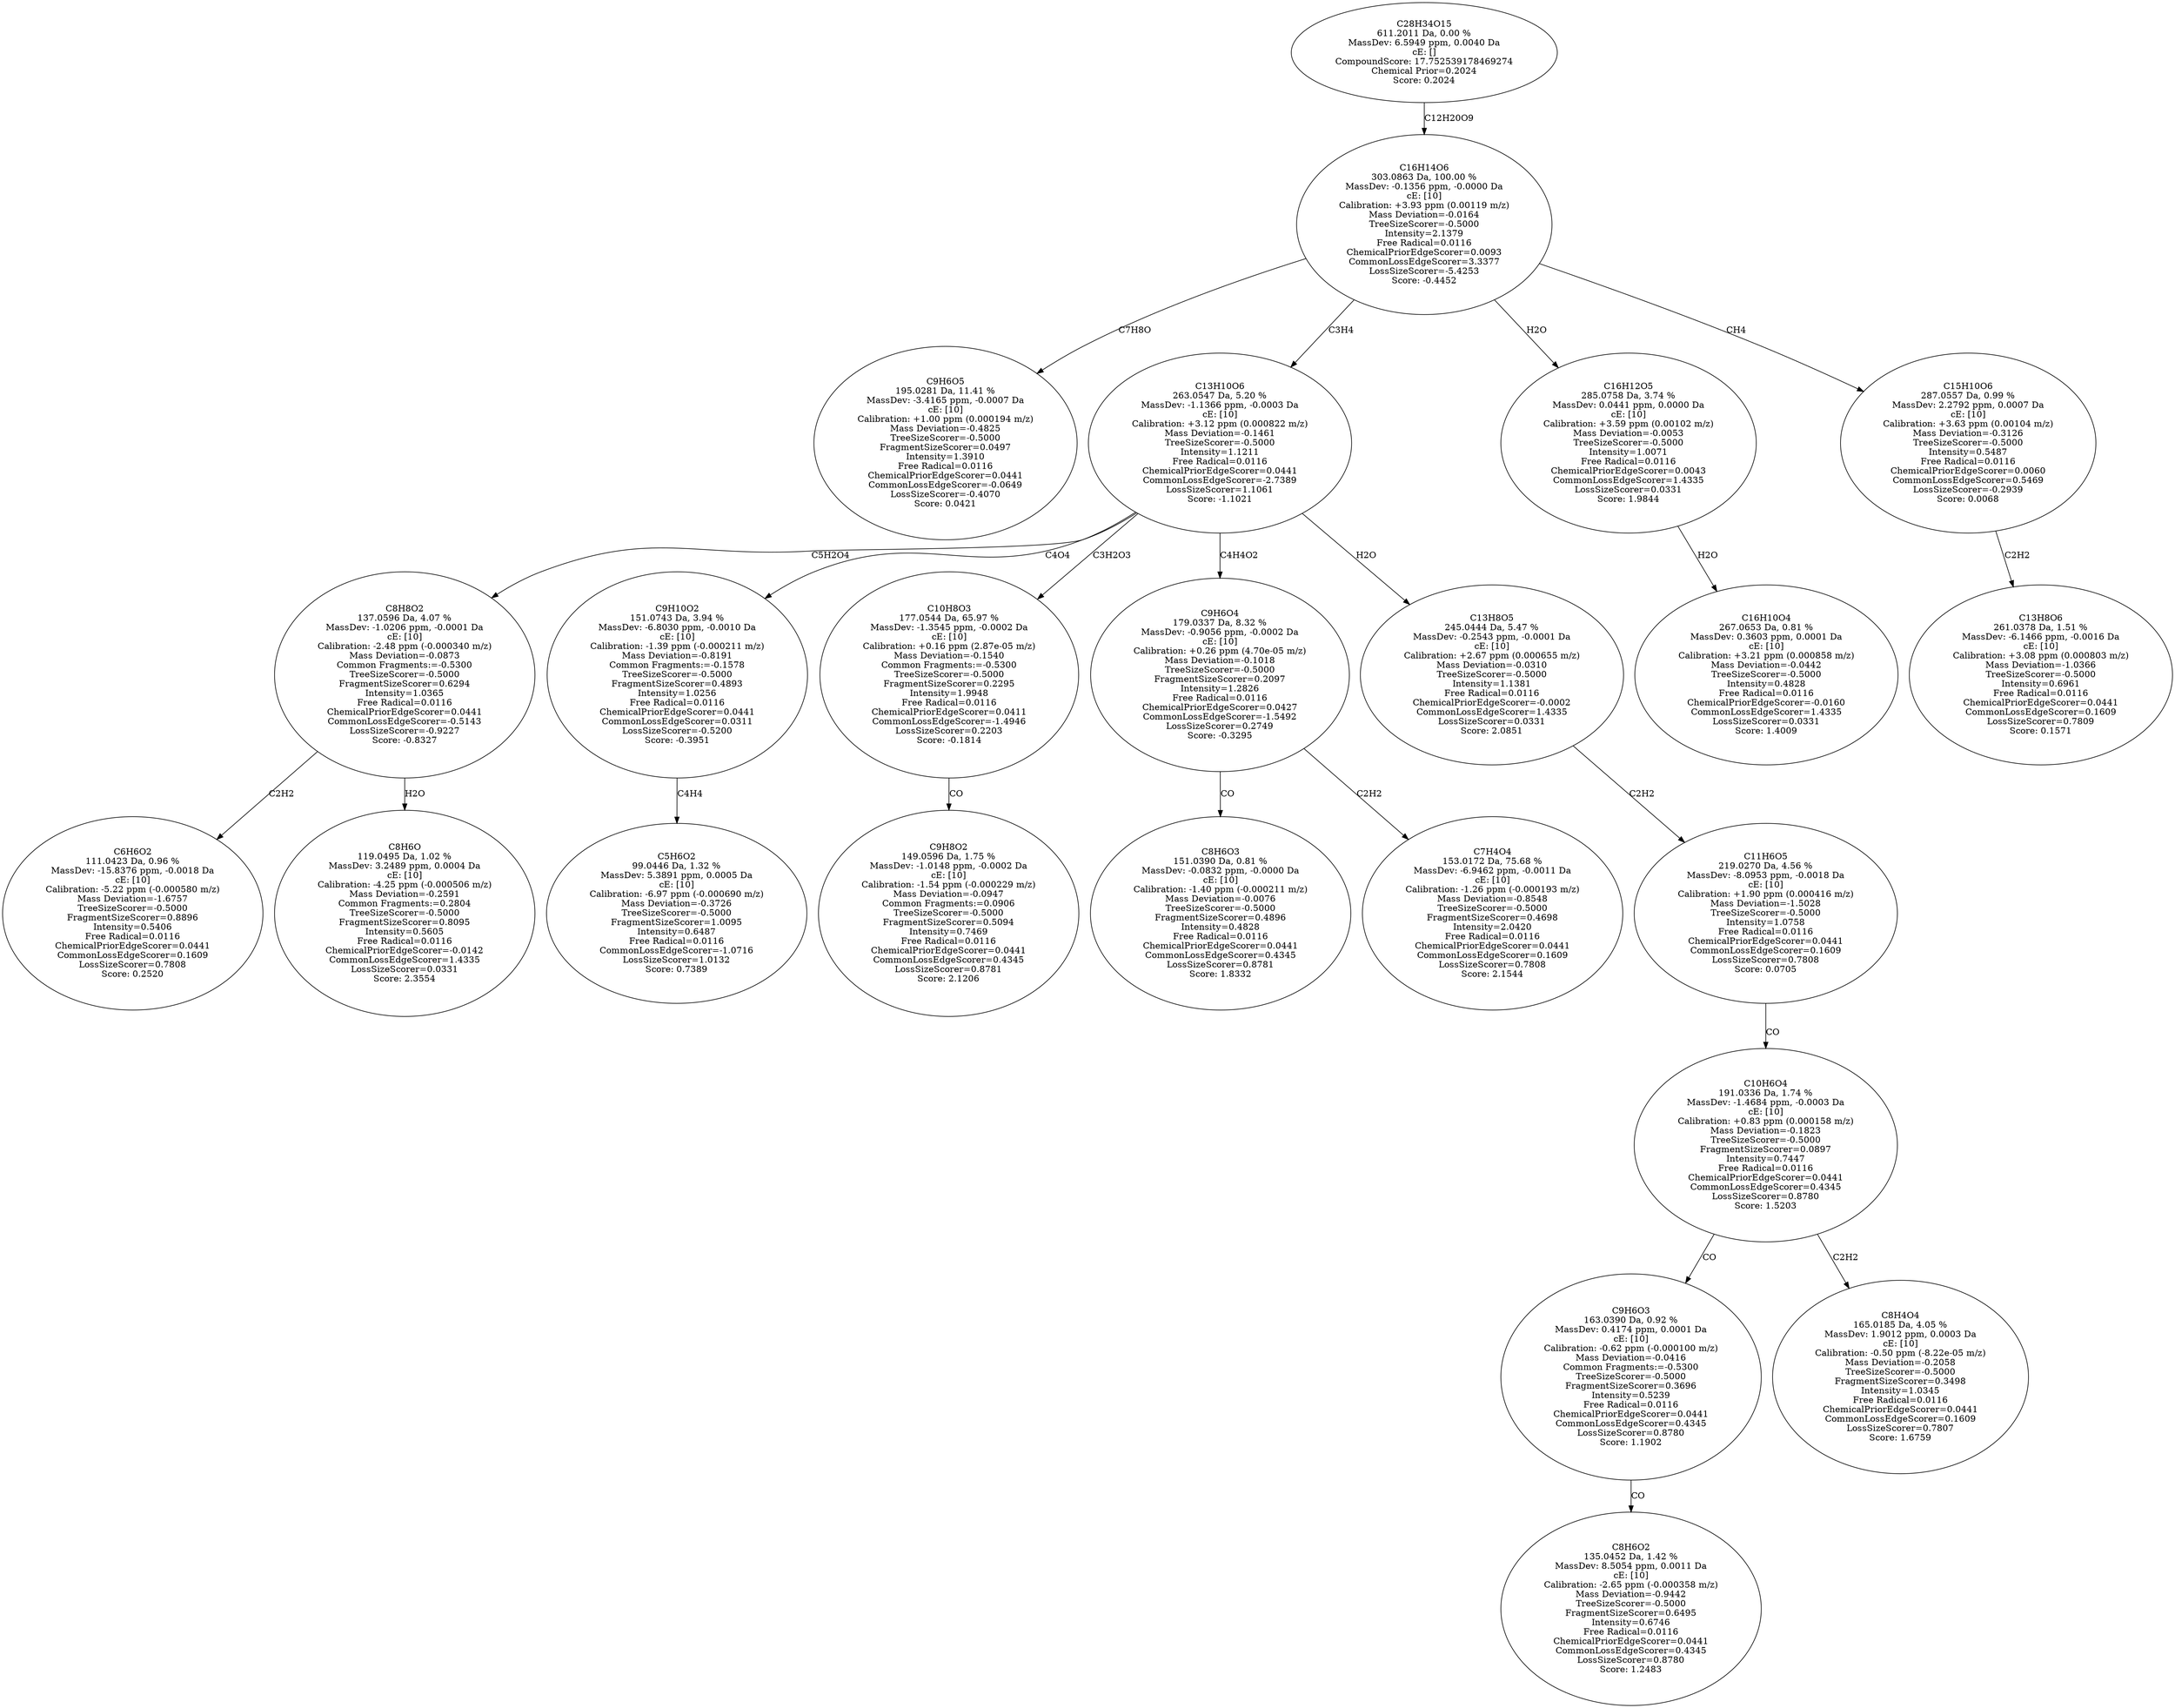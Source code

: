 strict digraph {
v1 [label="C9H6O5\n195.0281 Da, 11.41 %\nMassDev: -3.4165 ppm, -0.0007 Da\ncE: [10]\nCalibration: +1.00 ppm (0.000194 m/z)\nMass Deviation=-0.4825\nTreeSizeScorer=-0.5000\nFragmentSizeScorer=0.0497\nIntensity=1.3910\nFree Radical=0.0116\nChemicalPriorEdgeScorer=0.0441\nCommonLossEdgeScorer=-0.0649\nLossSizeScorer=-0.4070\nScore: 0.0421"];
v2 [label="C6H6O2\n111.0423 Da, 0.96 %\nMassDev: -15.8376 ppm, -0.0018 Da\ncE: [10]\nCalibration: -5.22 ppm (-0.000580 m/z)\nMass Deviation=-1.6757\nTreeSizeScorer=-0.5000\nFragmentSizeScorer=0.8896\nIntensity=0.5406\nFree Radical=0.0116\nChemicalPriorEdgeScorer=0.0441\nCommonLossEdgeScorer=0.1609\nLossSizeScorer=0.7808\nScore: 0.2520"];
v3 [label="C8H6O\n119.0495 Da, 1.02 %\nMassDev: 3.2489 ppm, 0.0004 Da\ncE: [10]\nCalibration: -4.25 ppm (-0.000506 m/z)\nMass Deviation=-0.2591\nCommon Fragments:=0.2804\nTreeSizeScorer=-0.5000\nFragmentSizeScorer=0.8095\nIntensity=0.5605\nFree Radical=0.0116\nChemicalPriorEdgeScorer=-0.0142\nCommonLossEdgeScorer=1.4335\nLossSizeScorer=0.0331\nScore: 2.3554"];
v4 [label="C8H8O2\n137.0596 Da, 4.07 %\nMassDev: -1.0206 ppm, -0.0001 Da\ncE: [10]\nCalibration: -2.48 ppm (-0.000340 m/z)\nMass Deviation=-0.0873\nCommon Fragments:=-0.5300\nTreeSizeScorer=-0.5000\nFragmentSizeScorer=0.6294\nIntensity=1.0365\nFree Radical=0.0116\nChemicalPriorEdgeScorer=0.0441\nCommonLossEdgeScorer=-0.5143\nLossSizeScorer=-0.9227\nScore: -0.8327"];
v5 [label="C5H6O2\n99.0446 Da, 1.32 %\nMassDev: 5.3891 ppm, 0.0005 Da\ncE: [10]\nCalibration: -6.97 ppm (-0.000690 m/z)\nMass Deviation=-0.3726\nTreeSizeScorer=-0.5000\nFragmentSizeScorer=1.0095\nIntensity=0.6487\nFree Radical=0.0116\nCommonLossEdgeScorer=-1.0716\nLossSizeScorer=1.0132\nScore: 0.7389"];
v6 [label="C9H10O2\n151.0743 Da, 3.94 %\nMassDev: -6.8030 ppm, -0.0010 Da\ncE: [10]\nCalibration: -1.39 ppm (-0.000211 m/z)\nMass Deviation=-0.8191\nCommon Fragments:=-0.1578\nTreeSizeScorer=-0.5000\nFragmentSizeScorer=0.4893\nIntensity=1.0256\nFree Radical=0.0116\nChemicalPriorEdgeScorer=0.0441\nCommonLossEdgeScorer=0.0311\nLossSizeScorer=-0.5200\nScore: -0.3951"];
v7 [label="C9H8O2\n149.0596 Da, 1.75 %\nMassDev: -1.0148 ppm, -0.0002 Da\ncE: [10]\nCalibration: -1.54 ppm (-0.000229 m/z)\nMass Deviation=-0.0947\nCommon Fragments:=0.0906\nTreeSizeScorer=-0.5000\nFragmentSizeScorer=0.5094\nIntensity=0.7469\nFree Radical=0.0116\nChemicalPriorEdgeScorer=0.0441\nCommonLossEdgeScorer=0.4345\nLossSizeScorer=0.8781\nScore: 2.1206"];
v8 [label="C10H8O3\n177.0544 Da, 65.97 %\nMassDev: -1.3545 ppm, -0.0002 Da\ncE: [10]\nCalibration: +0.16 ppm (2.87e-05 m/z)\nMass Deviation=-0.1540\nCommon Fragments:=-0.5300\nTreeSizeScorer=-0.5000\nFragmentSizeScorer=0.2295\nIntensity=1.9948\nFree Radical=0.0116\nChemicalPriorEdgeScorer=0.0411\nCommonLossEdgeScorer=-1.4946\nLossSizeScorer=0.2203\nScore: -0.1814"];
v9 [label="C8H6O3\n151.0390 Da, 0.81 %\nMassDev: -0.0832 ppm, -0.0000 Da\ncE: [10]\nCalibration: -1.40 ppm (-0.000211 m/z)\nMass Deviation=-0.0076\nTreeSizeScorer=-0.5000\nFragmentSizeScorer=0.4896\nIntensity=0.4828\nFree Radical=0.0116\nChemicalPriorEdgeScorer=0.0441\nCommonLossEdgeScorer=0.4345\nLossSizeScorer=0.8781\nScore: 1.8332"];
v10 [label="C7H4O4\n153.0172 Da, 75.68 %\nMassDev: -6.9462 ppm, -0.0011 Da\ncE: [10]\nCalibration: -1.26 ppm (-0.000193 m/z)\nMass Deviation=-0.8548\nTreeSizeScorer=-0.5000\nFragmentSizeScorer=0.4698\nIntensity=2.0420\nFree Radical=0.0116\nChemicalPriorEdgeScorer=0.0441\nCommonLossEdgeScorer=0.1609\nLossSizeScorer=0.7808\nScore: 2.1544"];
v11 [label="C9H6O4\n179.0337 Da, 8.32 %\nMassDev: -0.9056 ppm, -0.0002 Da\ncE: [10]\nCalibration: +0.26 ppm (4.70e-05 m/z)\nMass Deviation=-0.1018\nTreeSizeScorer=-0.5000\nFragmentSizeScorer=0.2097\nIntensity=1.2826\nFree Radical=0.0116\nChemicalPriorEdgeScorer=0.0427\nCommonLossEdgeScorer=-1.5492\nLossSizeScorer=0.2749\nScore: -0.3295"];
v12 [label="C8H6O2\n135.0452 Da, 1.42 %\nMassDev: 8.5054 ppm, 0.0011 Da\ncE: [10]\nCalibration: -2.65 ppm (-0.000358 m/z)\nMass Deviation=-0.9442\nTreeSizeScorer=-0.5000\nFragmentSizeScorer=0.6495\nIntensity=0.6746\nFree Radical=0.0116\nChemicalPriorEdgeScorer=0.0441\nCommonLossEdgeScorer=0.4345\nLossSizeScorer=0.8780\nScore: 1.2483"];
v13 [label="C9H6O3\n163.0390 Da, 0.92 %\nMassDev: 0.4174 ppm, 0.0001 Da\ncE: [10]\nCalibration: -0.62 ppm (-0.000100 m/z)\nMass Deviation=-0.0416\nCommon Fragments:=-0.5300\nTreeSizeScorer=-0.5000\nFragmentSizeScorer=0.3696\nIntensity=0.5239\nFree Radical=0.0116\nChemicalPriorEdgeScorer=0.0441\nCommonLossEdgeScorer=0.4345\nLossSizeScorer=0.8780\nScore: 1.1902"];
v14 [label="C8H4O4\n165.0185 Da, 4.05 %\nMassDev: 1.9012 ppm, 0.0003 Da\ncE: [10]\nCalibration: -0.50 ppm (-8.22e-05 m/z)\nMass Deviation=-0.2058\nTreeSizeScorer=-0.5000\nFragmentSizeScorer=0.3498\nIntensity=1.0345\nFree Radical=0.0116\nChemicalPriorEdgeScorer=0.0441\nCommonLossEdgeScorer=0.1609\nLossSizeScorer=0.7807\nScore: 1.6759"];
v15 [label="C10H6O4\n191.0336 Da, 1.74 %\nMassDev: -1.4684 ppm, -0.0003 Da\ncE: [10]\nCalibration: +0.83 ppm (0.000158 m/z)\nMass Deviation=-0.1823\nTreeSizeScorer=-0.5000\nFragmentSizeScorer=0.0897\nIntensity=0.7447\nFree Radical=0.0116\nChemicalPriorEdgeScorer=0.0441\nCommonLossEdgeScorer=0.4345\nLossSizeScorer=0.8780\nScore: 1.5203"];
v16 [label="C11H6O5\n219.0270 Da, 4.56 %\nMassDev: -8.0953 ppm, -0.0018 Da\ncE: [10]\nCalibration: +1.90 ppm (0.000416 m/z)\nMass Deviation=-1.5028\nTreeSizeScorer=-0.5000\nIntensity=1.0758\nFree Radical=0.0116\nChemicalPriorEdgeScorer=0.0441\nCommonLossEdgeScorer=0.1609\nLossSizeScorer=0.7808\nScore: 0.0705"];
v17 [label="C13H8O5\n245.0444 Da, 5.47 %\nMassDev: -0.2543 ppm, -0.0001 Da\ncE: [10]\nCalibration: +2.67 ppm (0.000655 m/z)\nMass Deviation=-0.0310\nTreeSizeScorer=-0.5000\nIntensity=1.1381\nFree Radical=0.0116\nChemicalPriorEdgeScorer=-0.0002\nCommonLossEdgeScorer=1.4335\nLossSizeScorer=0.0331\nScore: 2.0851"];
v18 [label="C13H10O6\n263.0547 Da, 5.20 %\nMassDev: -1.1366 ppm, -0.0003 Da\ncE: [10]\nCalibration: +3.12 ppm (0.000822 m/z)\nMass Deviation=-0.1461\nTreeSizeScorer=-0.5000\nIntensity=1.1211\nFree Radical=0.0116\nChemicalPriorEdgeScorer=0.0441\nCommonLossEdgeScorer=-2.7389\nLossSizeScorer=1.1061\nScore: -1.1021"];
v19 [label="C16H10O4\n267.0653 Da, 0.81 %\nMassDev: 0.3603 ppm, 0.0001 Da\ncE: [10]\nCalibration: +3.21 ppm (0.000858 m/z)\nMass Deviation=-0.0442\nTreeSizeScorer=-0.5000\nIntensity=0.4828\nFree Radical=0.0116\nChemicalPriorEdgeScorer=-0.0160\nCommonLossEdgeScorer=1.4335\nLossSizeScorer=0.0331\nScore: 1.4009"];
v20 [label="C16H12O5\n285.0758 Da, 3.74 %\nMassDev: 0.0441 ppm, 0.0000 Da\ncE: [10]\nCalibration: +3.59 ppm (0.00102 m/z)\nMass Deviation=-0.0053\nTreeSizeScorer=-0.5000\nIntensity=1.0071\nFree Radical=0.0116\nChemicalPriorEdgeScorer=0.0043\nCommonLossEdgeScorer=1.4335\nLossSizeScorer=0.0331\nScore: 1.9844"];
v21 [label="C13H8O6\n261.0378 Da, 1.51 %\nMassDev: -6.1466 ppm, -0.0016 Da\ncE: [10]\nCalibration: +3.08 ppm (0.000803 m/z)\nMass Deviation=-1.0366\nTreeSizeScorer=-0.5000\nIntensity=0.6961\nFree Radical=0.0116\nChemicalPriorEdgeScorer=0.0441\nCommonLossEdgeScorer=0.1609\nLossSizeScorer=0.7809\nScore: 0.1571"];
v22 [label="C15H10O6\n287.0557 Da, 0.99 %\nMassDev: 2.2792 ppm, 0.0007 Da\ncE: [10]\nCalibration: +3.63 ppm (0.00104 m/z)\nMass Deviation=-0.3126\nTreeSizeScorer=-0.5000\nIntensity=0.5487\nFree Radical=0.0116\nChemicalPriorEdgeScorer=0.0060\nCommonLossEdgeScorer=0.5469\nLossSizeScorer=-0.2939\nScore: 0.0068"];
v23 [label="C16H14O6\n303.0863 Da, 100.00 %\nMassDev: -0.1356 ppm, -0.0000 Da\ncE: [10]\nCalibration: +3.93 ppm (0.00119 m/z)\nMass Deviation=-0.0164\nTreeSizeScorer=-0.5000\nIntensity=2.1379\nFree Radical=0.0116\nChemicalPriorEdgeScorer=0.0093\nCommonLossEdgeScorer=3.3377\nLossSizeScorer=-5.4253\nScore: -0.4452"];
v24 [label="C28H34O15\n611.2011 Da, 0.00 %\nMassDev: 6.5949 ppm, 0.0040 Da\ncE: []\nCompoundScore: 17.752539178469274\nChemical Prior=0.2024\nScore: 0.2024"];
v23 -> v1 [label="C7H8O"];
v4 -> v2 [label="C2H2"];
v4 -> v3 [label="H2O"];
v18 -> v4 [label="C5H2O4"];
v6 -> v5 [label="C4H4"];
v18 -> v6 [label="C4O4"];
v8 -> v7 [label="CO"];
v18 -> v8 [label="C3H2O3"];
v11 -> v9 [label="CO"];
v11 -> v10 [label="C2H2"];
v18 -> v11 [label="C4H4O2"];
v13 -> v12 [label="CO"];
v15 -> v13 [label="CO"];
v15 -> v14 [label="C2H2"];
v16 -> v15 [label="CO"];
v17 -> v16 [label="C2H2"];
v18 -> v17 [label="H2O"];
v23 -> v18 [label="C3H4"];
v20 -> v19 [label="H2O"];
v23 -> v20 [label="H2O"];
v22 -> v21 [label="C2H2"];
v23 -> v22 [label="CH4"];
v24 -> v23 [label="C12H20O9"];
}